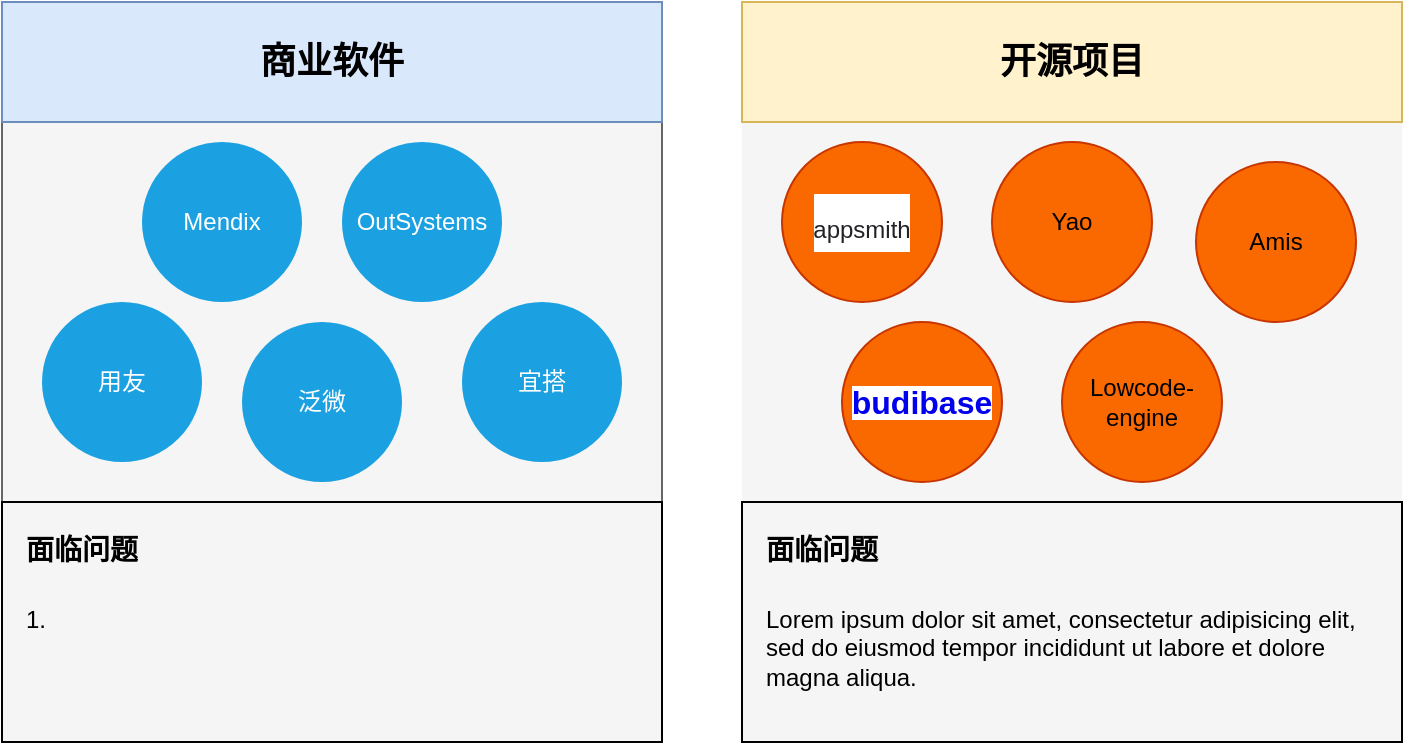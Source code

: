 <mxfile version="24.2.5" type="github">
  <diagram name="第 1 页" id="0m1JGkICXJwfyc3kdz0c">
    <mxGraphModel dx="1481" dy="815" grid="1" gridSize="10" guides="1" tooltips="1" connect="1" arrows="1" fold="1" page="1" pageScale="1" pageWidth="827" pageHeight="1169" math="0" shadow="0">
      <root>
        <mxCell id="0" />
        <mxCell id="1" parent="0" />
        <mxCell id="BSsokl0MyuDhds6KbzqO-1" value="" style="rounded=0;whiteSpace=wrap;html=1;fillColor=#f5f5f5;fontColor=#333333;strokeColor=#666666;" vertex="1" parent="1">
          <mxGeometry x="150" y="120" width="330" height="370" as="geometry" />
        </mxCell>
        <mxCell id="BSsokl0MyuDhds6KbzqO-2" value="" style="rounded=0;whiteSpace=wrap;html=1;fillColor=#f5f5f5;fontColor=#333333;strokeColor=none;" vertex="1" parent="1">
          <mxGeometry x="520" y="120" width="330" height="370" as="geometry" />
        </mxCell>
        <mxCell id="BSsokl0MyuDhds6KbzqO-3" value="" style="rounded=0;whiteSpace=wrap;html=1;fillColor=none;" vertex="1" parent="1">
          <mxGeometry x="150" y="370" width="330" height="120" as="geometry" />
        </mxCell>
        <mxCell id="BSsokl0MyuDhds6KbzqO-4" value="" style="rounded=0;whiteSpace=wrap;html=1;fillColor=none;" vertex="1" parent="1">
          <mxGeometry x="520" y="370" width="330" height="120" as="geometry" />
        </mxCell>
        <mxCell id="BSsokl0MyuDhds6KbzqO-5" value="用友" style="ellipse;whiteSpace=wrap;html=1;aspect=fixed;fillColor=#1ba1e2;fontColor=#ffffff;strokeColor=none;" vertex="1" parent="1">
          <mxGeometry x="170" y="270" width="80" height="80" as="geometry" />
        </mxCell>
        <mxCell id="BSsokl0MyuDhds6KbzqO-6" value="泛微" style="ellipse;whiteSpace=wrap;html=1;aspect=fixed;fillColor=#1ba1e2;fontColor=#ffffff;strokeColor=none;" vertex="1" parent="1">
          <mxGeometry x="270" y="280" width="80" height="80" as="geometry" />
        </mxCell>
        <mxCell id="BSsokl0MyuDhds6KbzqO-7" value="宜搭" style="ellipse;whiteSpace=wrap;html=1;aspect=fixed;fillColor=#1ba1e2;fontColor=#ffffff;strokeColor=none;" vertex="1" parent="1">
          <mxGeometry x="380" y="270" width="80" height="80" as="geometry" />
        </mxCell>
        <mxCell id="BSsokl0MyuDhds6KbzqO-8" value="&lt;a style=&quot;box-sizing: border-box; background-color: rgb(255, 255, 255); text-decoration-line: none; font-size: 16px; text-align: start; text-wrap: nowrap;&quot; class=&quot;Link__StyledLink-sc-14289xe-0 dheQRw&quot; href=&quot;https://github.com/Budibase/budibase&quot;&gt;&lt;span style=&quot;box-sizing: border-box; overflow: hidden; text-overflow: ellipsis;&quot; class=&quot;Text-sc-17v1xeu-0 qaOIC search-match&quot;&gt;&lt;span style=&quot;box-sizing: border-box; font-weight: 700;&quot;&gt;&lt;font face=&quot;Helvetica&quot;&gt;budibase&lt;/font&gt;&lt;/span&gt;&lt;/span&gt;&lt;/a&gt;" style="ellipse;whiteSpace=wrap;html=1;aspect=fixed;strokeColor=#C73500;fillColor=#fa6800;fontColor=#000000;" vertex="1" parent="1">
          <mxGeometry x="570" y="280" width="80" height="80" as="geometry" />
        </mxCell>
        <mxCell id="BSsokl0MyuDhds6KbzqO-9" value="&lt;font face=&quot;Helvetica&quot;&gt;&lt;span style=&quot;vertical-align: baseline;&quot;&gt;Lowcode&lt;/span&gt;&lt;span style=&quot;vertical-align: baseline;&quot;&gt;-engine&lt;/span&gt;&lt;/font&gt;" style="ellipse;whiteSpace=wrap;html=1;aspect=fixed;strokeColor=#C73500;fillColor=#fa6800;fontColor=#000000;" vertex="1" parent="1">
          <mxGeometry x="680" y="280" width="80" height="80" as="geometry" />
        </mxCell>
        <mxCell id="BSsokl0MyuDhds6KbzqO-10" value="&lt;span style=&quot;vertical-align: baseline;&quot;&gt;&lt;font face=&quot;Helvetica&quot;&gt;Amis&lt;/font&gt;&lt;/span&gt;" style="ellipse;whiteSpace=wrap;html=1;aspect=fixed;strokeColor=#C73500;fillColor=#fa6800;fontColor=#000000;" vertex="1" parent="1">
          <mxGeometry x="747" y="200" width="80" height="80" as="geometry" />
        </mxCell>
        <mxCell id="BSsokl0MyuDhds6KbzqO-11" value="&lt;h1 style=&quot;box-sizing: border-box; outline: 0px; margin: 0px; padding: 0px; overflow-wrap: break-word; color: rgb(34, 34, 38); word-break: break-all; font-variant-ligatures: common-ligatures; text-align: start; background-color: rgb(255, 255, 255);&quot; id=&quot;articleContentId&quot; class=&quot;title-article&quot;&gt;&lt;font face=&quot;Helvetica&quot; style=&quot;font-size: 12px; font-weight: normal;&quot;&gt;appsmith&lt;/font&gt;&lt;/h1&gt;" style="ellipse;whiteSpace=wrap;html=1;aspect=fixed;fillColor=#fa6800;strokeColor=#C73500;fontColor=#000000;" vertex="1" parent="1">
          <mxGeometry x="540" y="190" width="80" height="80" as="geometry" />
        </mxCell>
        <mxCell id="BSsokl0MyuDhds6KbzqO-12" value="Mendix" style="ellipse;whiteSpace=wrap;html=1;aspect=fixed;fillColor=#1ba1e2;fontColor=#ffffff;strokeColor=none;" vertex="1" parent="1">
          <mxGeometry x="220" y="190" width="80" height="80" as="geometry" />
        </mxCell>
        <mxCell id="BSsokl0MyuDhds6KbzqO-13" value="&lt;font size=&quot;1&quot; style=&quot;&quot;&gt;&lt;b style=&quot;font-size: 18px;&quot;&gt;商业软件&lt;/b&gt;&lt;/font&gt;" style="rounded=0;whiteSpace=wrap;html=1;fillColor=#dae8fc;strokeColor=#6c8ebf;" vertex="1" parent="1">
          <mxGeometry x="150" y="120" width="330" height="60" as="geometry" />
        </mxCell>
        <mxCell id="BSsokl0MyuDhds6KbzqO-14" value="&lt;font style=&quot;font-size: 18px;&quot;&gt;&lt;b&gt;开源项目&lt;/b&gt;&lt;/font&gt;" style="rounded=0;whiteSpace=wrap;html=1;fillColor=#fff2cc;strokeColor=#d6b656;" vertex="1" parent="1">
          <mxGeometry x="520" y="120" width="330" height="60" as="geometry" />
        </mxCell>
        <mxCell id="BSsokl0MyuDhds6KbzqO-15" value="&lt;h1 style=&quot;margin-top: 0px;&quot;&gt;&lt;font style=&quot;font-size: 14px;&quot;&gt;面临问题&lt;/font&gt;&lt;/h1&gt;&lt;p&gt;1.&lt;/p&gt;" style="text;html=1;whiteSpace=wrap;overflow=hidden;rounded=0;" vertex="1" parent="1">
          <mxGeometry x="160" y="370" width="310" height="120" as="geometry" />
        </mxCell>
        <mxCell id="BSsokl0MyuDhds6KbzqO-16" value="&lt;h1 style=&quot;margin-top: 0px;&quot;&gt;&lt;font style=&quot;font-size: 14px;&quot;&gt;面临问题&lt;/font&gt;&lt;/h1&gt;&lt;p&gt;Lorem ipsum dolor sit amet, consectetur adipisicing elit, sed do eiusmod tempor incididunt ut labore et dolore magna aliqua.&lt;/p&gt;" style="text;html=1;whiteSpace=wrap;overflow=hidden;rounded=0;" vertex="1" parent="1">
          <mxGeometry x="530" y="370" width="310" height="120" as="geometry" />
        </mxCell>
        <mxCell id="BSsokl0MyuDhds6KbzqO-17" value="&lt;span style=&quot;vertical-align: baseline;&quot;&gt;&lt;font face=&quot;Helvetica&quot;&gt;Yao&lt;/font&gt;&lt;/span&gt;" style="ellipse;whiteSpace=wrap;html=1;aspect=fixed;strokeColor=#C73500;fillColor=#fa6800;fontColor=#000000;" vertex="1" parent="1">
          <mxGeometry x="645" y="190" width="80" height="80" as="geometry" />
        </mxCell>
        <mxCell id="BSsokl0MyuDhds6KbzqO-19" value="&lt;span style=&quot;vertical-align: baseline;&quot;&gt;&lt;font face=&quot;Helvetica&quot;&gt;OutSystems&lt;/font&gt;&lt;/span&gt;" style="ellipse;whiteSpace=wrap;html=1;aspect=fixed;fillColor=#1ba1e2;fontColor=#ffffff;strokeColor=none;" vertex="1" parent="1">
          <mxGeometry x="320" y="190" width="80" height="80" as="geometry" />
        </mxCell>
      </root>
    </mxGraphModel>
  </diagram>
</mxfile>
